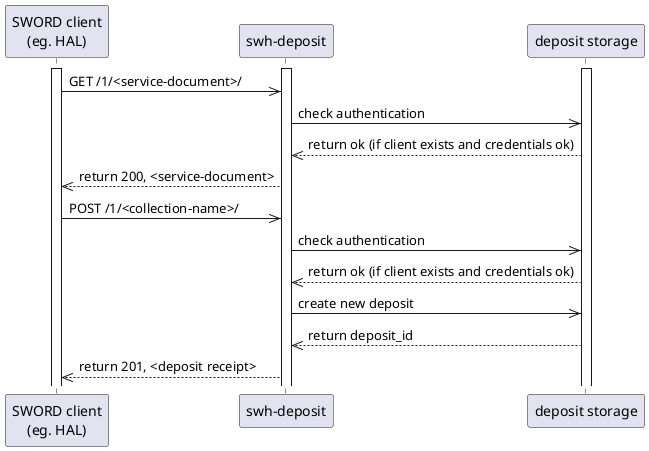 @startuml
  participant CLIENT as "SWORD client\n(eg. HAL)"
  participant DEPOSIT as "swh-deposit"
  participant DEPOSIT_STORAGE as "deposit storage"

  activate CLIENT
  activate DEPOSIT
  activate DEPOSIT_STORAGE

  CLIENT ->> DEPOSIT: GET /1/<service-document>/

  DEPOSIT ->> DEPOSIT_STORAGE: check authentication
  DEPOSIT_STORAGE -->> DEPOSIT: return ok (if client exists and credentials ok)

  DEPOSIT -->> CLIENT: return 200, <service-document>

  CLIENT ->> DEPOSIT: POST /1/<collection-name>/

  DEPOSIT ->> DEPOSIT_STORAGE: check authentication
  DEPOSIT_STORAGE -->> DEPOSIT: return ok (if client exists and credentials ok)

  DEPOSIT ->> DEPOSIT_STORAGE: create new deposit
  DEPOSIT_STORAGE -->> DEPOSIT: return deposit_id

  DEPOSIT -->> CLIENT: return 201, <deposit receipt>
@enduml

